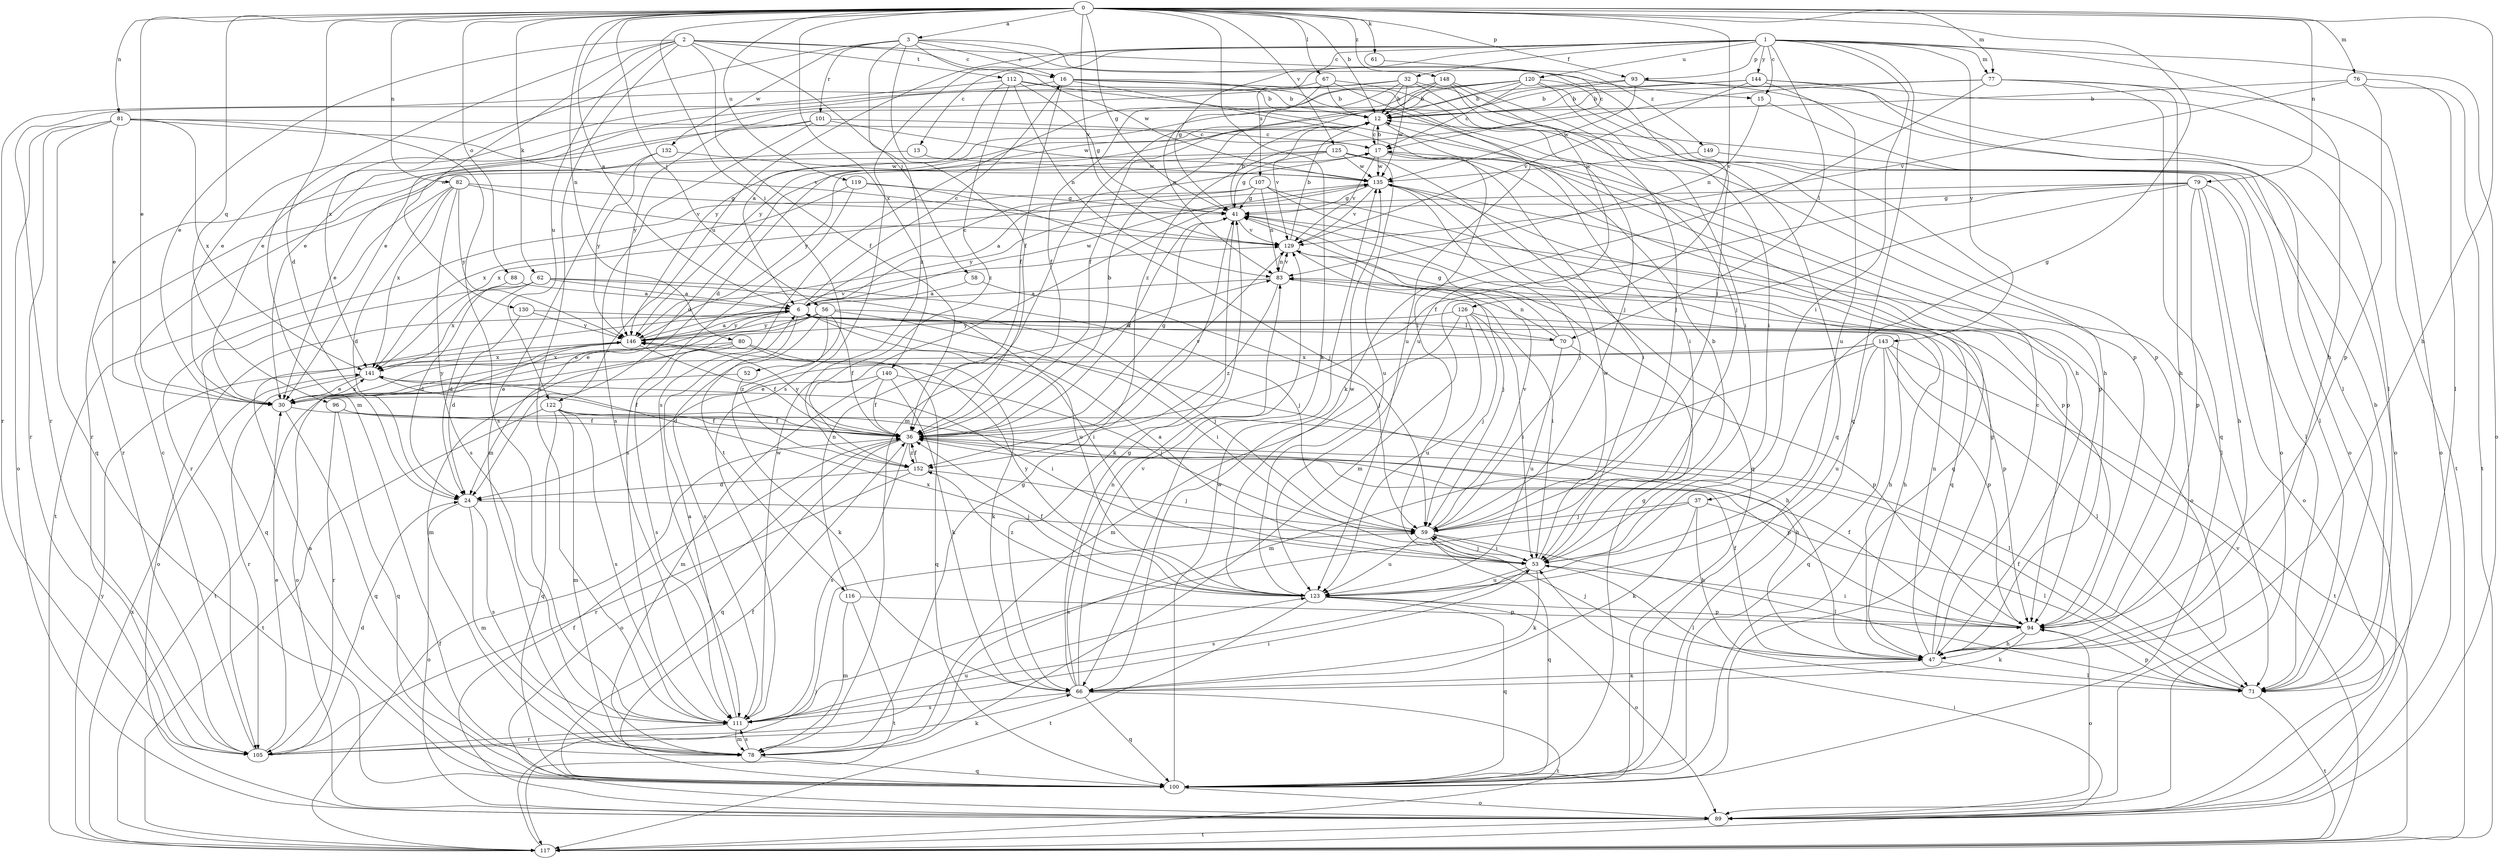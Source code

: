 strict digraph  {
0;
1;
2;
3;
6;
12;
13;
15;
16;
17;
24;
30;
32;
36;
37;
41;
47;
52;
53;
56;
58;
59;
61;
62;
66;
67;
70;
71;
76;
77;
78;
79;
80;
81;
82;
83;
88;
89;
93;
94;
96;
100;
101;
105;
107;
111;
112;
116;
117;
119;
120;
122;
123;
125;
126;
129;
130;
132;
135;
140;
141;
143;
144;
146;
148;
149;
152;
0 -> 3  [label=a];
0 -> 6  [label=a];
0 -> 12  [label=b];
0 -> 24  [label=d];
0 -> 30  [label=e];
0 -> 37  [label=g];
0 -> 41  [label=g];
0 -> 47  [label=h];
0 -> 52  [label=i];
0 -> 56  [label=j];
0 -> 61  [label=k];
0 -> 62  [label=k];
0 -> 66  [label=k];
0 -> 67  [label=l];
0 -> 76  [label=m];
0 -> 77  [label=m];
0 -> 79  [label=n];
0 -> 80  [label=n];
0 -> 81  [label=n];
0 -> 82  [label=n];
0 -> 88  [label=o];
0 -> 93  [label=p];
0 -> 96  [label=q];
0 -> 119  [label=u];
0 -> 125  [label=v];
0 -> 126  [label=v];
0 -> 129  [label=v];
0 -> 140  [label=x];
0 -> 148  [label=z];
1 -> 13  [label=c];
1 -> 15  [label=c];
1 -> 32  [label=f];
1 -> 41  [label=g];
1 -> 47  [label=h];
1 -> 53  [label=i];
1 -> 70  [label=l];
1 -> 77  [label=m];
1 -> 89  [label=o];
1 -> 93  [label=p];
1 -> 100  [label=q];
1 -> 107  [label=s];
1 -> 111  [label=s];
1 -> 120  [label=u];
1 -> 122  [label=u];
1 -> 143  [label=y];
1 -> 144  [label=y];
2 -> 15  [label=c];
2 -> 16  [label=c];
2 -> 30  [label=e];
2 -> 36  [label=f];
2 -> 58  [label=j];
2 -> 78  [label=m];
2 -> 111  [label=s];
2 -> 112  [label=t];
2 -> 122  [label=u];
2 -> 130  [label=w];
3 -> 16  [label=c];
3 -> 36  [label=f];
3 -> 59  [label=j];
3 -> 101  [label=r];
3 -> 132  [label=w];
3 -> 135  [label=w];
3 -> 141  [label=x];
3 -> 149  [label=z];
3 -> 152  [label=z];
6 -> 16  [label=c];
6 -> 17  [label=c];
6 -> 30  [label=e];
6 -> 47  [label=h];
6 -> 53  [label=i];
6 -> 70  [label=l];
6 -> 89  [label=o];
6 -> 116  [label=t];
6 -> 135  [label=w];
6 -> 146  [label=y];
12 -> 17  [label=c];
12 -> 24  [label=d];
12 -> 53  [label=i];
12 -> 129  [label=v];
13 -> 30  [label=e];
13 -> 135  [label=w];
15 -> 71  [label=l];
15 -> 83  [label=n];
16 -> 12  [label=b];
16 -> 36  [label=f];
16 -> 53  [label=i];
16 -> 59  [label=j];
16 -> 94  [label=p];
16 -> 105  [label=r];
17 -> 12  [label=b];
17 -> 53  [label=i];
17 -> 100  [label=q];
17 -> 129  [label=v];
17 -> 135  [label=w];
24 -> 59  [label=j];
24 -> 78  [label=m];
24 -> 89  [label=o];
24 -> 111  [label=s];
30 -> 36  [label=f];
30 -> 100  [label=q];
30 -> 141  [label=x];
30 -> 146  [label=y];
32 -> 12  [label=b];
32 -> 30  [label=e];
32 -> 36  [label=f];
32 -> 47  [label=h];
32 -> 100  [label=q];
32 -> 105  [label=r];
32 -> 135  [label=w];
36 -> 12  [label=b];
36 -> 41  [label=g];
36 -> 89  [label=o];
36 -> 94  [label=p];
36 -> 100  [label=q];
36 -> 111  [label=s];
36 -> 129  [label=v];
36 -> 146  [label=y];
36 -> 152  [label=z];
37 -> 47  [label=h];
37 -> 59  [label=j];
37 -> 66  [label=k];
37 -> 71  [label=l];
37 -> 111  [label=s];
41 -> 12  [label=b];
41 -> 36  [label=f];
41 -> 66  [label=k];
41 -> 71  [label=l];
41 -> 129  [label=v];
47 -> 17  [label=c];
47 -> 36  [label=f];
47 -> 41  [label=g];
47 -> 59  [label=j];
47 -> 66  [label=k];
47 -> 71  [label=l];
47 -> 83  [label=n];
52 -> 30  [label=e];
52 -> 66  [label=k];
53 -> 6  [label=a];
53 -> 12  [label=b];
53 -> 59  [label=j];
53 -> 66  [label=k];
53 -> 71  [label=l];
53 -> 111  [label=s];
53 -> 123  [label=u];
53 -> 135  [label=w];
56 -> 30  [label=e];
56 -> 36  [label=f];
56 -> 53  [label=i];
56 -> 59  [label=j];
56 -> 78  [label=m];
56 -> 111  [label=s];
56 -> 146  [label=y];
56 -> 152  [label=z];
58 -> 6  [label=a];
58 -> 59  [label=j];
59 -> 53  [label=i];
59 -> 71  [label=l];
59 -> 100  [label=q];
59 -> 123  [label=u];
59 -> 129  [label=v];
61 -> 17  [label=c];
62 -> 6  [label=a];
62 -> 24  [label=d];
62 -> 59  [label=j];
62 -> 100  [label=q];
62 -> 123  [label=u];
62 -> 141  [label=x];
66 -> 41  [label=g];
66 -> 83  [label=n];
66 -> 100  [label=q];
66 -> 111  [label=s];
66 -> 117  [label=t];
66 -> 129  [label=v];
67 -> 12  [label=b];
67 -> 30  [label=e];
67 -> 59  [label=j];
67 -> 83  [label=n];
67 -> 123  [label=u];
70 -> 6  [label=a];
70 -> 41  [label=g];
70 -> 83  [label=n];
70 -> 94  [label=p];
70 -> 123  [label=u];
71 -> 12  [label=b];
71 -> 36  [label=f];
71 -> 94  [label=p];
71 -> 117  [label=t];
76 -> 12  [label=b];
76 -> 71  [label=l];
76 -> 94  [label=p];
76 -> 117  [label=t];
76 -> 129  [label=v];
77 -> 12  [label=b];
77 -> 47  [label=h];
77 -> 66  [label=k];
77 -> 89  [label=o];
77 -> 100  [label=q];
77 -> 152  [label=z];
78 -> 41  [label=g];
78 -> 100  [label=q];
78 -> 111  [label=s];
79 -> 36  [label=f];
79 -> 41  [label=g];
79 -> 47  [label=h];
79 -> 71  [label=l];
79 -> 78  [label=m];
79 -> 89  [label=o];
79 -> 94  [label=p];
79 -> 146  [label=y];
80 -> 66  [label=k];
80 -> 100  [label=q];
80 -> 111  [label=s];
80 -> 117  [label=t];
80 -> 141  [label=x];
81 -> 17  [label=c];
81 -> 30  [label=e];
81 -> 89  [label=o];
81 -> 100  [label=q];
81 -> 105  [label=r];
81 -> 111  [label=s];
81 -> 129  [label=v];
81 -> 141  [label=x];
82 -> 24  [label=d];
82 -> 41  [label=g];
82 -> 111  [label=s];
82 -> 117  [label=t];
82 -> 129  [label=v];
82 -> 141  [label=x];
82 -> 146  [label=y];
83 -> 6  [label=a];
83 -> 53  [label=i];
83 -> 129  [label=v];
83 -> 152  [label=z];
88 -> 6  [label=a];
88 -> 24  [label=d];
89 -> 36  [label=f];
89 -> 117  [label=t];
93 -> 12  [label=b];
93 -> 71  [label=l];
93 -> 89  [label=o];
93 -> 135  [label=w];
93 -> 146  [label=y];
94 -> 36  [label=f];
94 -> 47  [label=h];
94 -> 53  [label=i];
94 -> 66  [label=k];
94 -> 89  [label=o];
96 -> 36  [label=f];
96 -> 47  [label=h];
96 -> 100  [label=q];
96 -> 105  [label=r];
100 -> 6  [label=a];
100 -> 36  [label=f];
100 -> 41  [label=g];
100 -> 89  [label=o];
100 -> 135  [label=w];
101 -> 17  [label=c];
101 -> 105  [label=r];
101 -> 111  [label=s];
101 -> 135  [label=w];
101 -> 146  [label=y];
105 -> 17  [label=c];
105 -> 24  [label=d];
105 -> 30  [label=e];
105 -> 66  [label=k];
105 -> 123  [label=u];
107 -> 6  [label=a];
107 -> 41  [label=g];
107 -> 83  [label=n];
107 -> 94  [label=p];
107 -> 100  [label=q];
107 -> 105  [label=r];
111 -> 6  [label=a];
111 -> 53  [label=i];
111 -> 78  [label=m];
111 -> 105  [label=r];
111 -> 135  [label=w];
112 -> 6  [label=a];
112 -> 12  [label=b];
112 -> 30  [label=e];
112 -> 41  [label=g];
112 -> 47  [label=h];
112 -> 83  [label=n];
112 -> 152  [label=z];
116 -> 78  [label=m];
116 -> 83  [label=n];
116 -> 94  [label=p];
116 -> 117  [label=t];
117 -> 36  [label=f];
117 -> 53  [label=i];
117 -> 59  [label=j];
117 -> 129  [label=v];
117 -> 141  [label=x];
117 -> 146  [label=y];
119 -> 41  [label=g];
119 -> 59  [label=j];
119 -> 111  [label=s];
119 -> 141  [label=x];
120 -> 12  [label=b];
120 -> 17  [label=c];
120 -> 30  [label=e];
120 -> 36  [label=f];
120 -> 53  [label=i];
120 -> 89  [label=o];
120 -> 94  [label=p];
120 -> 146  [label=y];
122 -> 36  [label=f];
122 -> 71  [label=l];
122 -> 78  [label=m];
122 -> 100  [label=q];
122 -> 111  [label=s];
122 -> 117  [label=t];
123 -> 36  [label=f];
123 -> 89  [label=o];
123 -> 94  [label=p];
123 -> 100  [label=q];
123 -> 117  [label=t];
123 -> 135  [label=w];
123 -> 141  [label=x];
123 -> 146  [label=y];
123 -> 152  [label=z];
125 -> 41  [label=g];
125 -> 94  [label=p];
125 -> 100  [label=q];
125 -> 105  [label=r];
125 -> 123  [label=u];
125 -> 135  [label=w];
125 -> 146  [label=y];
126 -> 53  [label=i];
126 -> 59  [label=j];
126 -> 78  [label=m];
126 -> 94  [label=p];
126 -> 123  [label=u];
126 -> 146  [label=y];
129 -> 12  [label=b];
129 -> 59  [label=j];
129 -> 83  [label=n];
130 -> 24  [label=d];
130 -> 47  [label=h];
130 -> 146  [label=y];
132 -> 78  [label=m];
132 -> 135  [label=w];
132 -> 146  [label=y];
135 -> 41  [label=g];
135 -> 59  [label=j];
135 -> 89  [label=o];
135 -> 94  [label=p];
135 -> 129  [label=v];
135 -> 141  [label=x];
140 -> 30  [label=e];
140 -> 36  [label=f];
140 -> 59  [label=j];
140 -> 66  [label=k];
140 -> 78  [label=m];
141 -> 30  [label=e];
141 -> 36  [label=f];
141 -> 53  [label=i];
141 -> 105  [label=r];
143 -> 24  [label=d];
143 -> 71  [label=l];
143 -> 78  [label=m];
143 -> 94  [label=p];
143 -> 100  [label=q];
143 -> 117  [label=t];
143 -> 123  [label=u];
143 -> 141  [label=x];
144 -> 12  [label=b];
144 -> 24  [label=d];
144 -> 89  [label=o];
144 -> 117  [label=t];
144 -> 123  [label=u];
144 -> 129  [label=v];
146 -> 6  [label=a];
146 -> 36  [label=f];
146 -> 47  [label=h];
146 -> 89  [label=o];
146 -> 129  [label=v];
146 -> 141  [label=x];
148 -> 12  [label=b];
148 -> 53  [label=i];
148 -> 59  [label=j];
148 -> 78  [label=m];
148 -> 111  [label=s];
148 -> 123  [label=u];
149 -> 71  [label=l];
149 -> 135  [label=w];
152 -> 24  [label=d];
152 -> 36  [label=f];
152 -> 59  [label=j];
152 -> 105  [label=r];
}
